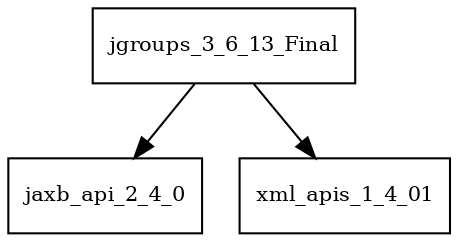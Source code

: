 digraph jgroups_3_6_13_Final_dependencies {
  node [shape = box, fontsize=10.0];
  jgroups_3_6_13_Final -> jaxb_api_2_4_0;
  jgroups_3_6_13_Final -> xml_apis_1_4_01;
}
